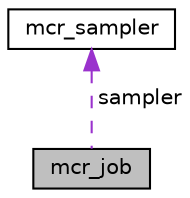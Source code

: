 digraph "mcr_job"
{
 // LATEX_PDF_SIZE
  edge [fontname="Helvetica",fontsize="10",labelfontname="Helvetica",labelfontsize="10"];
  node [fontname="Helvetica",fontsize="10",shape=record];
  Node1 [label="mcr_job",height=0.2,width=0.4,color="black", fillcolor="grey75", style="filled", fontcolor="black",tooltip=" "];
  Node2 -> Node1 [dir="back",color="darkorchid3",fontsize="10",style="dashed",label=" sampler" ];
  Node2 [label="mcr_sampler",height=0.2,width=0.4,color="black", fillcolor="white", style="filled",URL="$classmcr__sampler.html",tooltip=" "];
}
